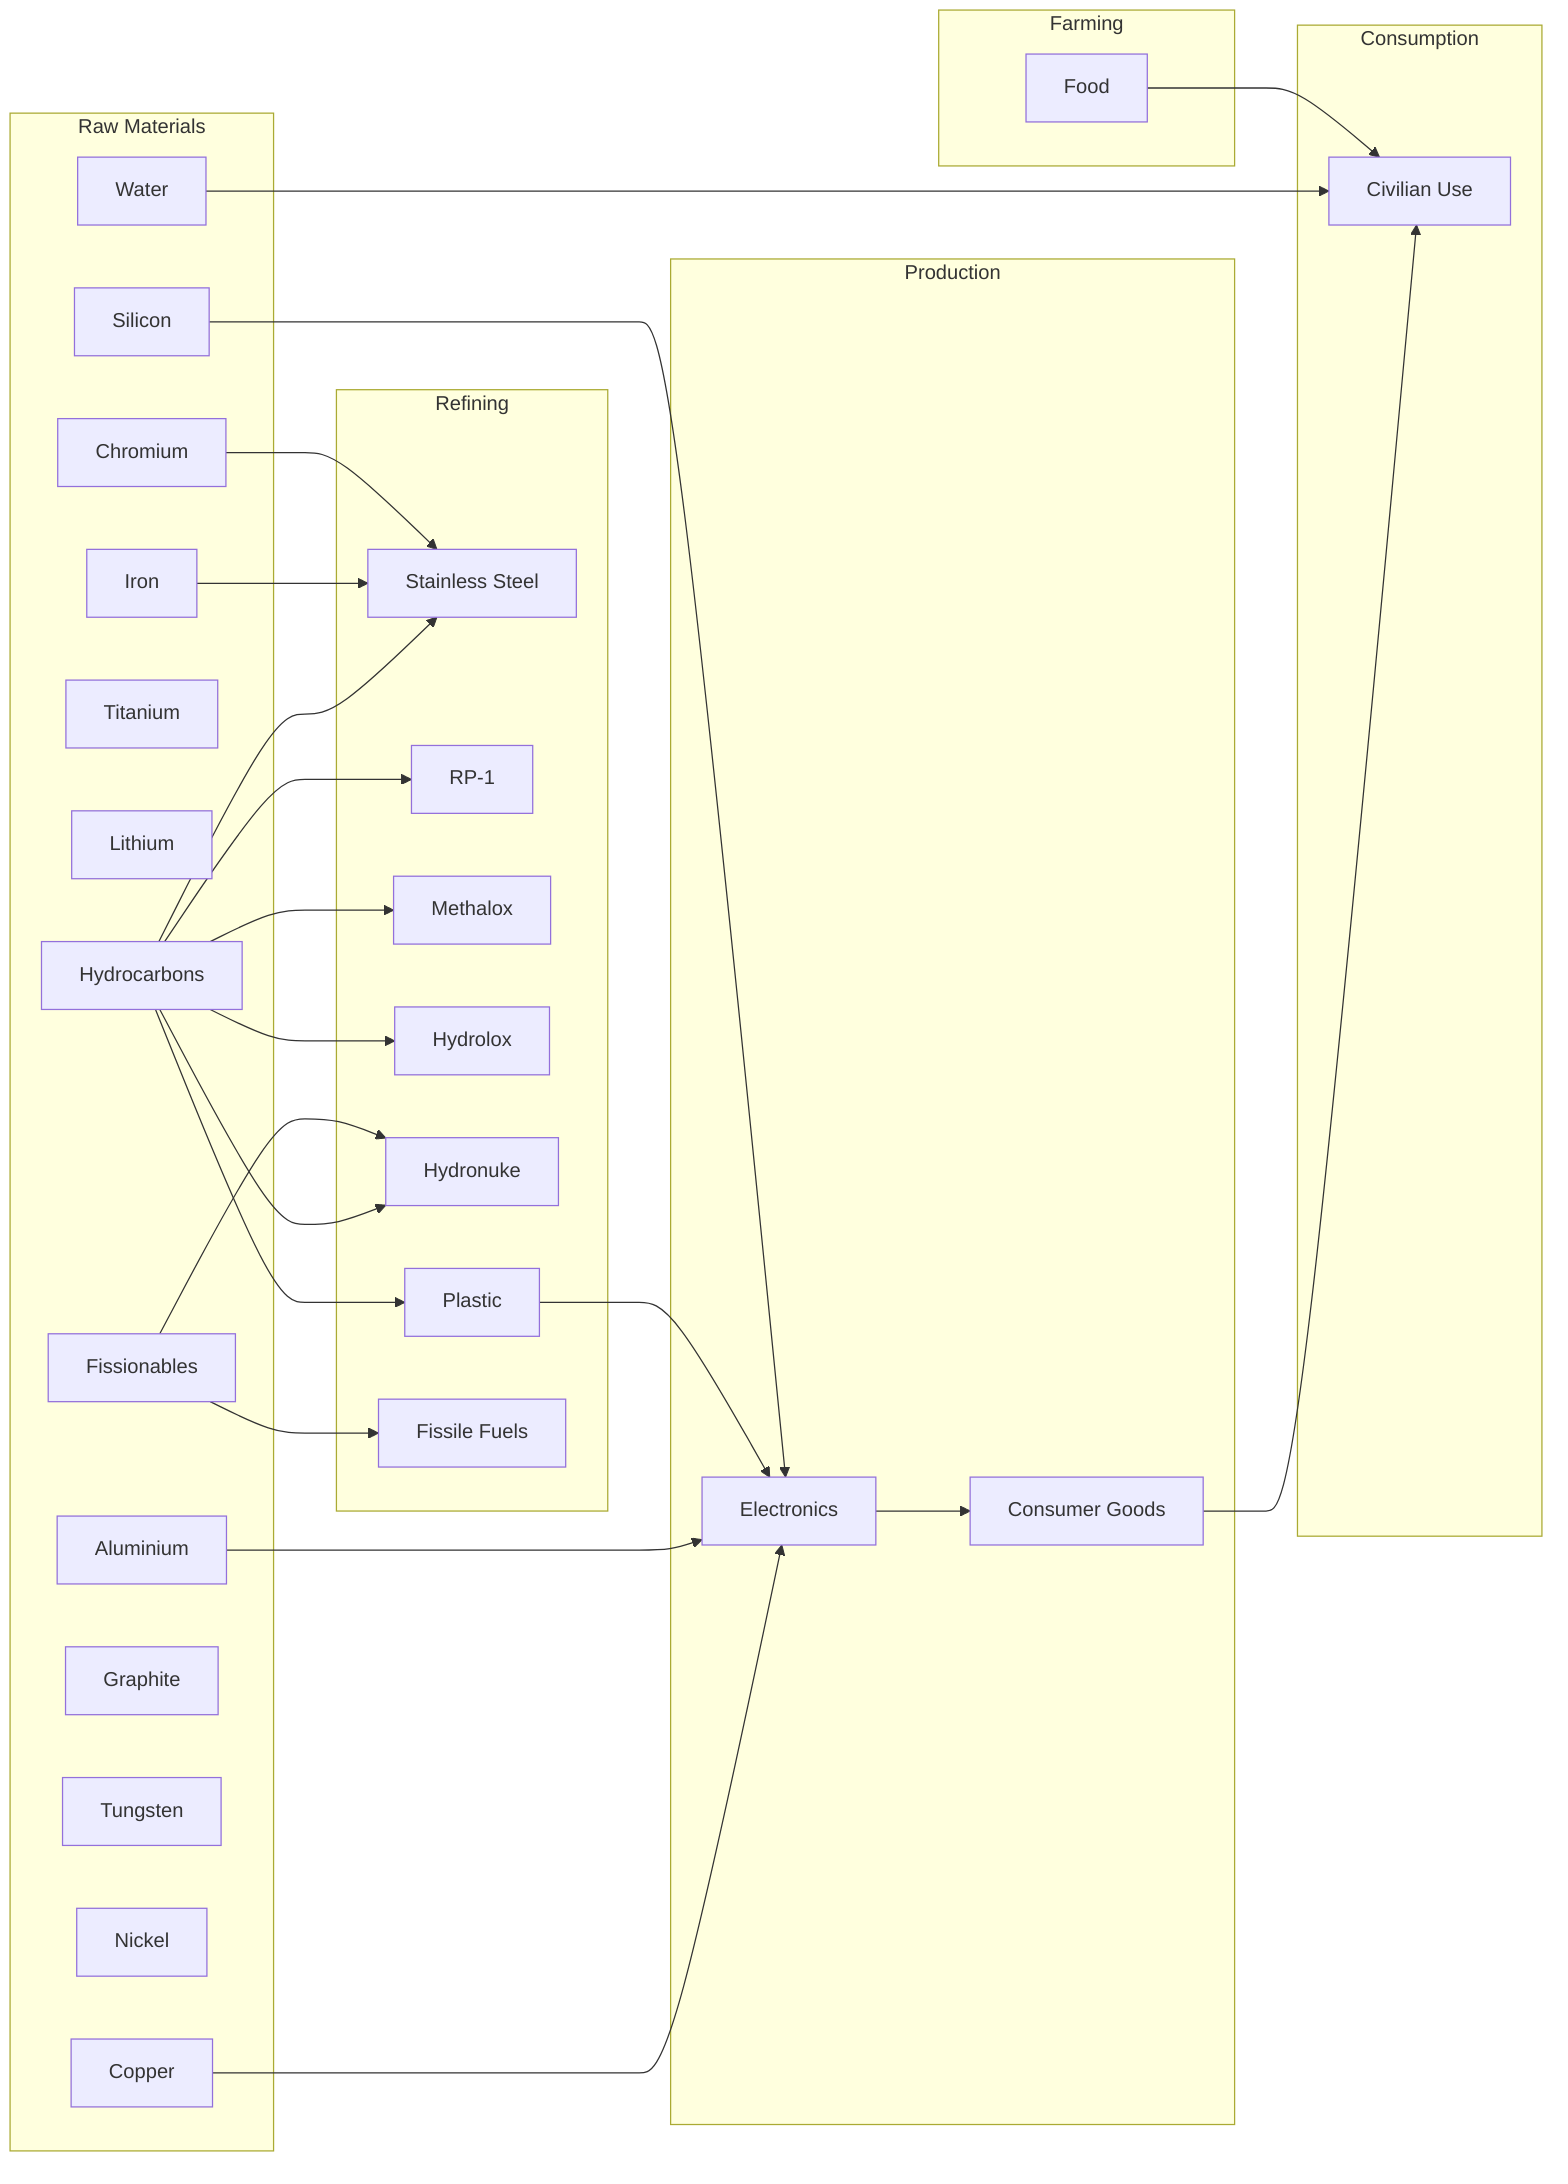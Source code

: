 flowchart LR
    subgraph Raw Materials
        A1[Hydrocarbons]
        A2[Iron]
        A3[Aluminium]
        A4[Copper]
        A5[Titanium]
        A6[Lithium]
        A7[Chromium]
        A8[Fissionables]
        A9[Silicon]
        A10[Graphite]
        A11[Tungsten]
        A12[Nickel]
        A13[Water]
    end
    
    subgraph Farming
        E1[Food]
    end
    
    subgraph Production
        B1[Electronics]
        B2[Consumer Goods]
    end
    
    subgraph Refining
        C1[Stainless Steel]
        C2[RP-1]
        C3[Methalox]
        C4[Hydrolox]
        C5[Hydronuke]
        C6[Plastic]
        C7[Fissile Fuels]
    end
    
    subgraph Consumption
        D1[Civilian Use]
    end
    
    A1 --> C1
    A2 --> C1
    A7 --> C1
    A1 --> C2
    A1 --> C3
    A1 --> C4
    A1 --> C5
    A8 --> C5
    A1 --> C6
    A8 --> C7
    A4 --> B1
    A3 --> B1
    C6 --> B1
    A9 --> B1
    B1 --> B2
    B2 --> D1
    A13 --> D1
    E1 --> D1